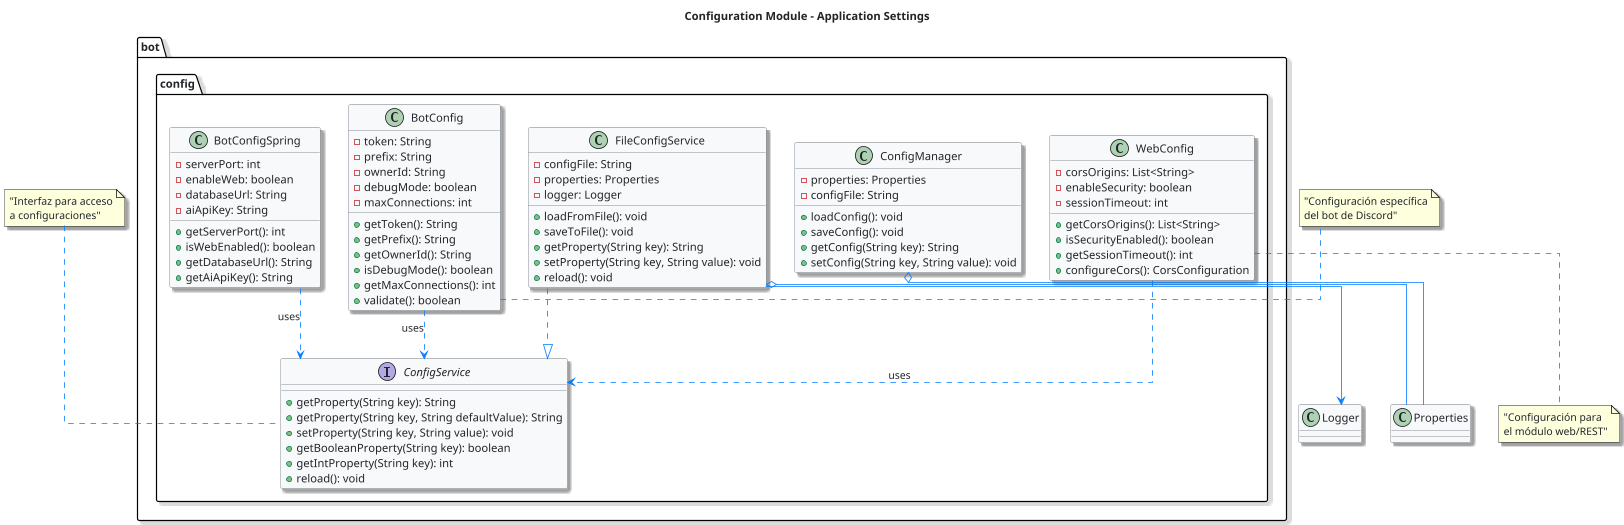 @startuml Configuration_Module
scale 0.8
skinparam backgroundColor white
skinparam classBackgroundColor #f8f9fa
skinparam classBorderColor #6c757d
skinparam classFontColor #212529
skinparam interfaceFontColor #212529
skinparam interfaceBackgroundColor #e8f4fd
skinparam noteFontColor #212529
skinparam packageTitleColor #495057
skinparam packageTitleFontColor #495057
skinparam defaultFontColor #212529
skinparam ArrowColor #007bff
skinparam shadowing true
skinparam linetype ortho

title Configuration Module - Application Settings

' Clases externas
class Properties
class Logger

package bot.config {
  interface ConfigService {
    +getProperty(String key): String
    +getProperty(String key, String defaultValue): String
    +setProperty(String key, String value): void
    +getBooleanProperty(String key): boolean
    +getIntProperty(String key): int
    +reload(): void
  }
  
  class ConfigManager {
    -properties: Properties
    -configFile: String
    +loadConfig(): void
    +saveConfig(): void
    +getConfig(String key): String
    +setConfig(String key, String value): void
  }
  
  class BotConfig {
    -token: String
    -prefix: String
    -ownerId: String
    -debugMode: boolean
    -maxConnections: int
    +getToken(): String
    +getPrefix(): String
    +getOwnerId(): String
    +isDebugMode(): boolean
    +getMaxConnections(): int
    +validate(): boolean
  }
  
  class BotConfigSpring {
    -serverPort: int
    -enableWeb: boolean
    -databaseUrl: String
    -aiApiKey: String
    +getServerPort(): int
    +isWebEnabled(): boolean
    +getDatabaseUrl(): String
    +getAiApiKey(): String
  }
  
  class FileConfigService {
    -configFile: String
    -properties: Properties
    -logger: Logger
    +loadFromFile(): void
    +saveToFile(): void
    +getProperty(String key): String
    +setProperty(String key, String value): void
    +reload(): void
  }
  
  class WebConfig {
    -corsOrigins: List<String>
    -enableSecurity: boolean
    -sessionTimeout: int
    +getCorsOrigins(): List<String>
    +isSecurityEnabled(): boolean
    +getSessionTimeout(): int
    +configureCors(): CorsConfiguration
  }
}

' Implementaciones
FileConfigService ..|> ConfigService

' Composición y agregación
ConfigManager o-- Properties
FileConfigService o-- Properties
FileConfigService --> Logger

' Dependencias
BotConfig ..> ConfigService : uses
BotConfigSpring ..> ConfigService : uses
WebConfig ..> ConfigService : uses

note top of ConfigService : "Interfaz para acceso\na configuraciones"
note right of BotConfig : "Configuración específica\ndel bot de Discord"
note bottom of WebConfig : "Configuración para\nel módulo web/REST"

@enduml
